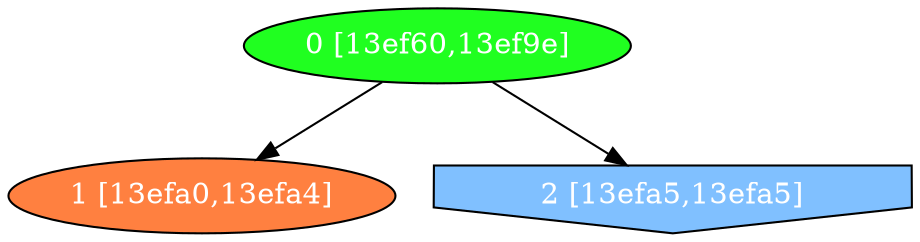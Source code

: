 diGraph libnss3{
	libnss3_0  [style=filled fillcolor="#20FF20" fontcolor="#ffffff" shape=oval label="0 [13ef60,13ef9e]"]
	libnss3_1  [style=filled fillcolor="#FF8040" fontcolor="#ffffff" shape=oval label="1 [13efa0,13efa4]"]
	libnss3_2  [style=filled fillcolor="#80C0FF" fontcolor="#ffffff" shape=invhouse label="2 [13efa5,13efa5]"]

	libnss3_0 -> libnss3_1
	libnss3_0 -> libnss3_2
}